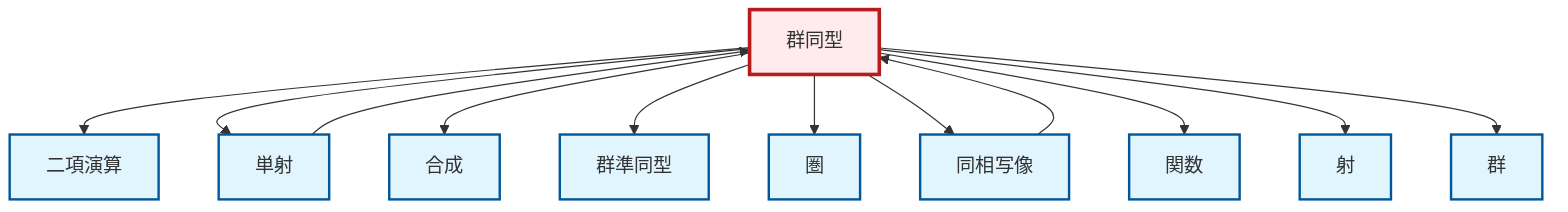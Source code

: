 graph TD
    classDef definition fill:#e1f5fe,stroke:#01579b,stroke-width:2px
    classDef theorem fill:#f3e5f5,stroke:#4a148c,stroke-width:2px
    classDef axiom fill:#fff3e0,stroke:#e65100,stroke-width:2px
    classDef example fill:#e8f5e9,stroke:#1b5e20,stroke-width:2px
    classDef current fill:#ffebee,stroke:#b71c1c,stroke-width:3px
    def-composition["合成"]:::definition
    def-group["群"]:::definition
    def-isomorphism["群同型"]:::definition
    def-function["関数"]:::definition
    def-homeomorphism["同相写像"]:::definition
    def-binary-operation["二項演算"]:::definition
    def-category["圏"]:::definition
    def-morphism["射"]:::definition
    def-monomorphism["単射"]:::definition
    def-homomorphism["群準同型"]:::definition
    def-isomorphism --> def-binary-operation
    def-isomorphism --> def-monomorphism
    def-isomorphism --> def-composition
    def-homeomorphism --> def-isomorphism
    def-isomorphism --> def-homomorphism
    def-isomorphism --> def-category
    def-isomorphism --> def-homeomorphism
    def-isomorphism --> def-function
    def-isomorphism --> def-morphism
    def-isomorphism --> def-group
    def-monomorphism --> def-isomorphism
    class def-isomorphism current